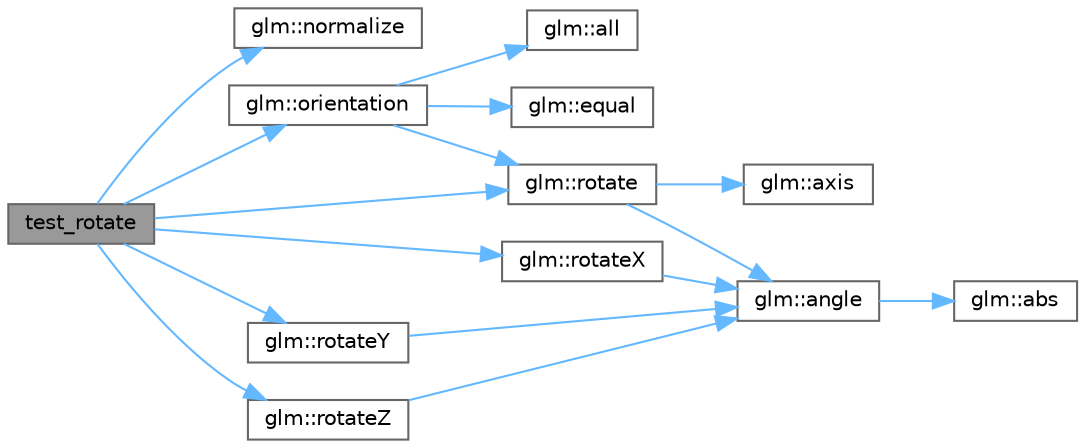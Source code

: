digraph "test_rotate"
{
 // LATEX_PDF_SIZE
  bgcolor="transparent";
  edge [fontname=Helvetica,fontsize=10,labelfontname=Helvetica,labelfontsize=10];
  node [fontname=Helvetica,fontsize=10,shape=box,height=0.2,width=0.4];
  rankdir="LR";
  Node1 [id="Node000001",label="test_rotate",height=0.2,width=0.4,color="gray40", fillcolor="grey60", style="filled", fontcolor="black",tooltip=" "];
  Node1 -> Node2 [id="edge16_Node000001_Node000002",color="steelblue1",style="solid",tooltip=" "];
  Node2 [id="Node000002",label="glm::normalize",height=0.2,width=0.4,color="grey40", fillcolor="white", style="filled",URL="$group__core__func__geometric.html#ga5c6c1379961d4589035a390856f2d66c",tooltip=" "];
  Node1 -> Node3 [id="edge17_Node000001_Node000003",color="steelblue1",style="solid",tooltip=" "];
  Node3 [id="Node000003",label="glm::orientation",height=0.2,width=0.4,color="grey40", fillcolor="white", style="filled",URL="$group__gtx__rotate__vector.html#ga83099d005b4af6a7a0d882ff6eb1a536",tooltip=" "];
  Node3 -> Node4 [id="edge18_Node000003_Node000004",color="steelblue1",style="solid",tooltip=" "];
  Node4 [id="Node000004",label="glm::all",height=0.2,width=0.4,color="grey40", fillcolor="white", style="filled",URL="$group__core__func__vector__relational.html#ga87e53f50b679f5f95c5cb4780311b3dd",tooltip=" "];
  Node3 -> Node5 [id="edge19_Node000003_Node000005",color="steelblue1",style="solid",tooltip=" "];
  Node5 [id="Node000005",label="glm::equal",height=0.2,width=0.4,color="grey40", fillcolor="white", style="filled",URL="$group__core__func__vector__relational.html#gaf539cf490630ba648dfd6e36aef910a1",tooltip=" "];
  Node3 -> Node6 [id="edge20_Node000003_Node000006",color="steelblue1",style="solid",tooltip=" "];
  Node6 [id="Node000006",label="glm::rotate",height=0.2,width=0.4,color="grey40", fillcolor="white", style="filled",URL="$group__ext__matrix__transform.html#ga42613eb0c7deb5f5188fc159df6c8950",tooltip=" "];
  Node6 -> Node7 [id="edge21_Node000006_Node000007",color="steelblue1",style="solid",tooltip=" "];
  Node7 [id="Node000007",label="glm::angle",height=0.2,width=0.4,color="grey40", fillcolor="white", style="filled",URL="$group__ext__quaternion__trigonometric.html#ga8aa248b31d5ade470c87304df5eb7bd8",tooltip=" "];
  Node7 -> Node8 [id="edge22_Node000007_Node000008",color="steelblue1",style="solid",tooltip=" "];
  Node8 [id="Node000008",label="glm::abs",height=0.2,width=0.4,color="grey40", fillcolor="white", style="filled",URL="$group__core__func__common.html#ga439e60a72eadecfeda2df5449c613a64",tooltip=" "];
  Node6 -> Node9 [id="edge23_Node000006_Node000009",color="steelblue1",style="solid",tooltip=" "];
  Node9 [id="Node000009",label="glm::axis",height=0.2,width=0.4,color="grey40", fillcolor="white", style="filled",URL="$group__ext__quaternion__trigonometric.html#gac2b65b953ea72827e172fc39035964a7",tooltip=" "];
  Node1 -> Node6 [id="edge24_Node000001_Node000006",color="steelblue1",style="solid",tooltip=" "];
  Node1 -> Node10 [id="edge25_Node000001_Node000010",color="steelblue1",style="solid",tooltip=" "];
  Node10 [id="Node000010",label="glm::rotateX",height=0.2,width=0.4,color="grey40", fillcolor="white", style="filled",URL="$group__gtx__rotate__vector.html#gac6eaef961618708cb36c1af282ffe31a",tooltip=" "];
  Node10 -> Node7 [id="edge26_Node000010_Node000007",color="steelblue1",style="solid",tooltip=" "];
  Node1 -> Node11 [id="edge27_Node000001_Node000011",color="steelblue1",style="solid",tooltip=" "];
  Node11 [id="Node000011",label="glm::rotateY",height=0.2,width=0.4,color="grey40", fillcolor="white", style="filled",URL="$group__gtx__rotate__vector.html#ga919122e3280a912f4bece1d7d3db7d37",tooltip=" "];
  Node11 -> Node7 [id="edge28_Node000011_Node000007",color="steelblue1",style="solid",tooltip=" "];
  Node1 -> Node12 [id="edge29_Node000001_Node000012",color="steelblue1",style="solid",tooltip=" "];
  Node12 [id="Node000012",label="glm::rotateZ",height=0.2,width=0.4,color="grey40", fillcolor="white", style="filled",URL="$group__gtx__rotate__vector.html#ga94df0a5dbacf290055b52fa8f57bc3ef",tooltip=" "];
  Node12 -> Node7 [id="edge30_Node000012_Node000007",color="steelblue1",style="solid",tooltip=" "];
}
